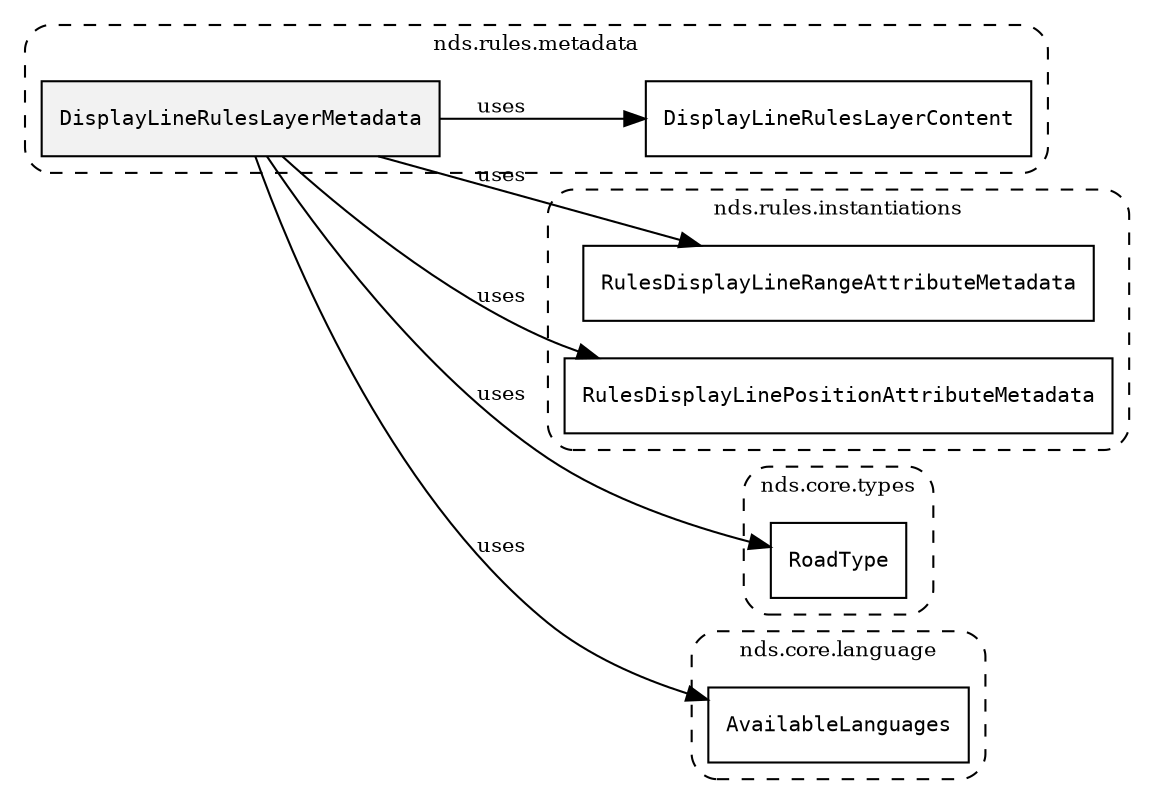 /**
 * This dot file creates symbol collaboration diagram for DisplayLineRulesLayerMetadata.
 */
digraph ZSERIO
{
    node [shape=box, fontsize=10];
    rankdir="LR";
    fontsize=10;
    tooltip="DisplayLineRulesLayerMetadata collaboration diagram";

    subgraph "cluster_nds.rules.metadata"
    {
        style="dashed, rounded";
        label="nds.rules.metadata";
        tooltip="Package nds.rules.metadata";
        href="../../../content/packages/nds.rules.metadata.html#Package-nds-rules-metadata";
        target="_parent";

        "DisplayLineRulesLayerMetadata" [style="filled", fillcolor="#0000000D", target="_parent", label=<<font face="monospace"><table align="center" border="0" cellspacing="0" cellpadding="0"><tr><td href="../../../content/packages/nds.rules.metadata.html#Structure-DisplayLineRulesLayerMetadata" title="Structure defined in nds.rules.metadata">DisplayLineRulesLayerMetadata</td></tr></table></font>>];
        "DisplayLineRulesLayerContent" [target="_parent", label=<<font face="monospace"><table align="center" border="0" cellspacing="0" cellpadding="0"><tr><td href="../../../content/packages/nds.rules.metadata.html#Bitmask-DisplayLineRulesLayerContent" title="Bitmask defined in nds.rules.metadata">DisplayLineRulesLayerContent</td></tr></table></font>>];
    }

    subgraph "cluster_nds.rules.instantiations"
    {
        style="dashed, rounded";
        label="nds.rules.instantiations";
        tooltip="Package nds.rules.instantiations";
        href="../../../content/packages/nds.rules.instantiations.html#Package-nds-rules-instantiations";
        target="_parent";

        "RulesDisplayLineRangeAttributeMetadata" [target="_parent", label=<<font face="monospace"><table align="center" border="0" cellspacing="0" cellpadding="0"><tr><td href="../../../content/packages/nds.rules.instantiations.html#InstantiateType-RulesDisplayLineRangeAttributeMetadata" title="InstantiateType defined in nds.rules.instantiations">RulesDisplayLineRangeAttributeMetadata</td></tr></table></font>>];
        "RulesDisplayLinePositionAttributeMetadata" [target="_parent", label=<<font face="monospace"><table align="center" border="0" cellspacing="0" cellpadding="0"><tr><td href="../../../content/packages/nds.rules.instantiations.html#InstantiateType-RulesDisplayLinePositionAttributeMetadata" title="InstantiateType defined in nds.rules.instantiations">RulesDisplayLinePositionAttributeMetadata</td></tr></table></font>>];
    }

    subgraph "cluster_nds.core.types"
    {
        style="dashed, rounded";
        label="nds.core.types";
        tooltip="Package nds.core.types";
        href="../../../content/packages/nds.core.types.html#Package-nds-core-types";
        target="_parent";

        "RoadType" [target="_parent", label=<<font face="monospace"><table align="center" border="0" cellspacing="0" cellpadding="0"><tr><td href="../../../content/packages/nds.core.types.html#Structure-RoadType" title="Structure defined in nds.core.types">RoadType</td></tr></table></font>>];
    }

    subgraph "cluster_nds.core.language"
    {
        style="dashed, rounded";
        label="nds.core.language";
        tooltip="Package nds.core.language";
        href="../../../content/packages/nds.core.language.html#Package-nds-core-language";
        target="_parent";

        "AvailableLanguages" [target="_parent", label=<<font face="monospace"><table align="center" border="0" cellspacing="0" cellpadding="0"><tr><td href="../../../content/packages/nds.core.language.html#Structure-AvailableLanguages" title="Structure defined in nds.core.language">AvailableLanguages</td></tr></table></font>>];
    }

    "DisplayLineRulesLayerMetadata" -> "DisplayLineRulesLayerContent" [label="uses", fontsize=10];
    "DisplayLineRulesLayerMetadata" -> "RulesDisplayLineRangeAttributeMetadata" [label="uses", fontsize=10];
    "DisplayLineRulesLayerMetadata" -> "RulesDisplayLinePositionAttributeMetadata" [label="uses", fontsize=10];
    "DisplayLineRulesLayerMetadata" -> "RoadType" [label="uses", fontsize=10];
    "DisplayLineRulesLayerMetadata" -> "AvailableLanguages" [label="uses", fontsize=10];
}
